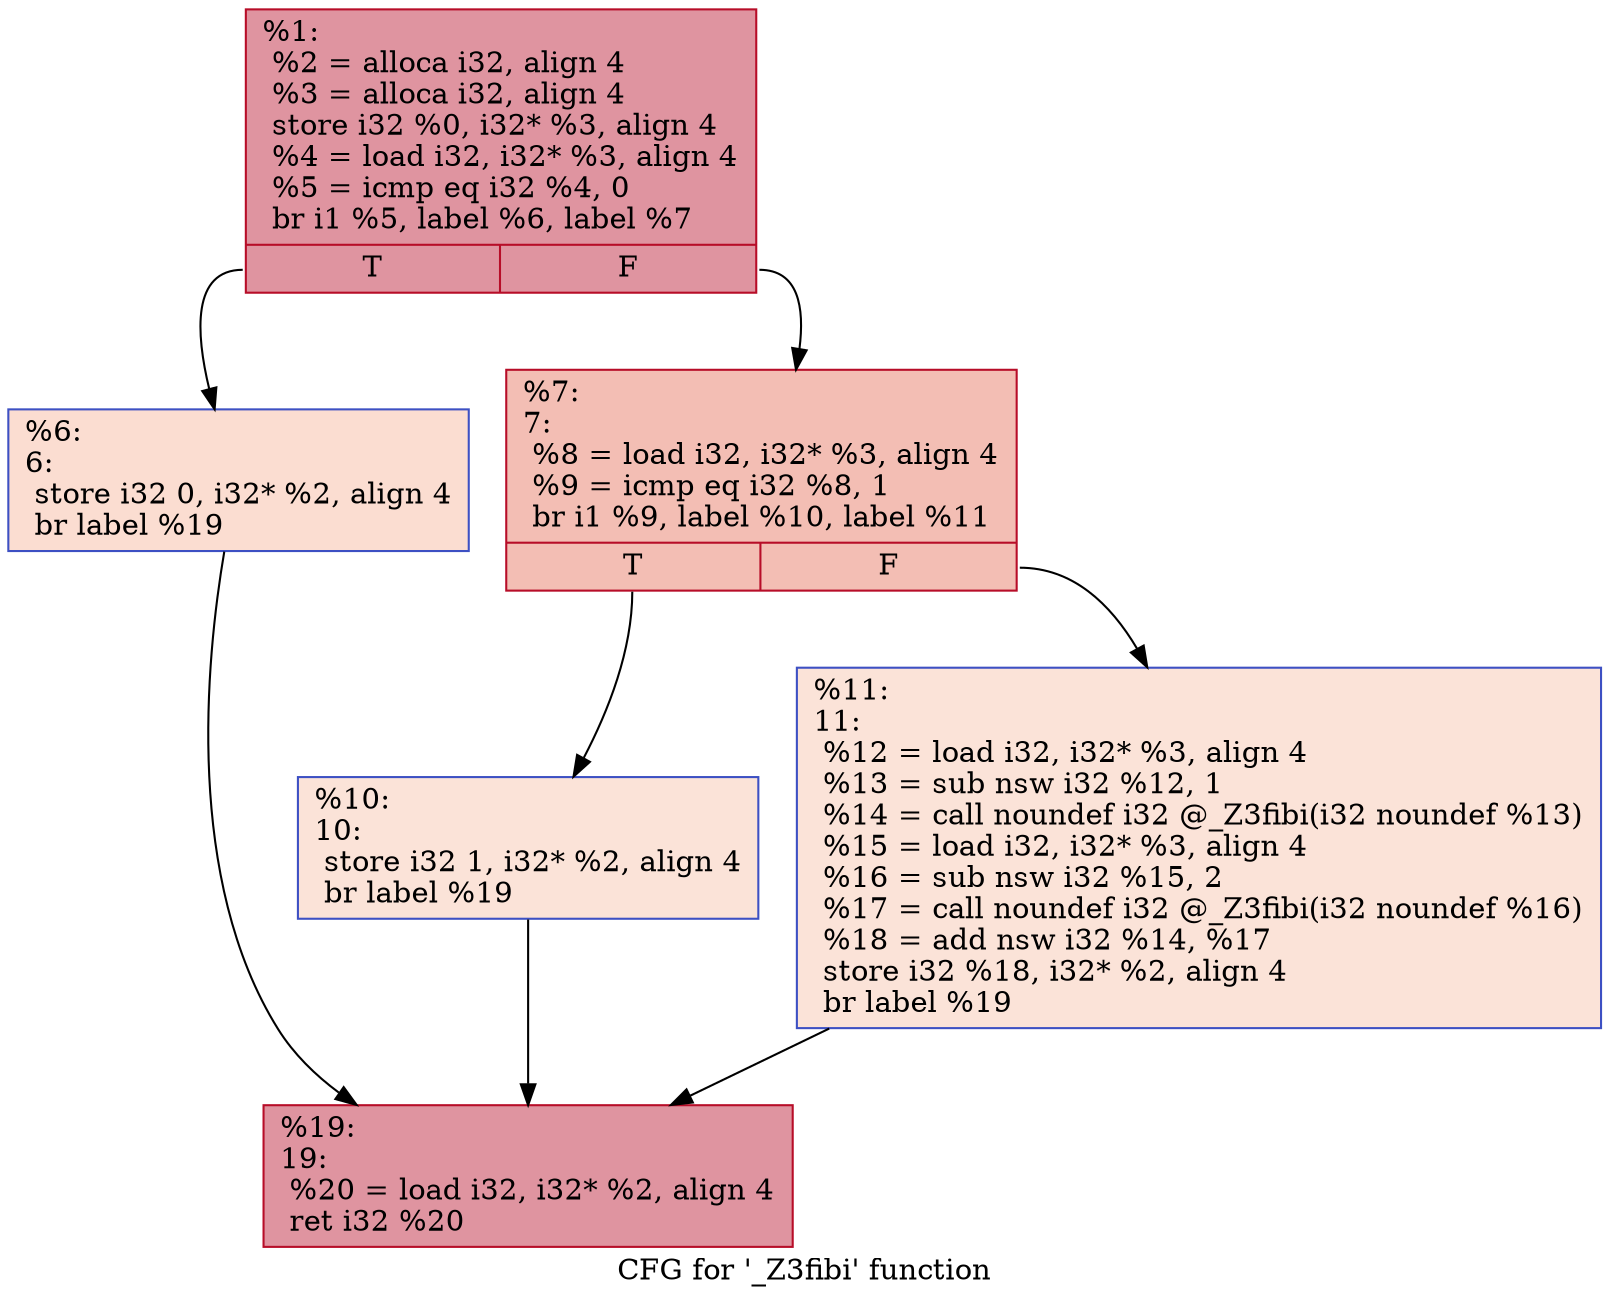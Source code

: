 digraph "CFG for '_Z3fibi' function" {
	label="CFG for '_Z3fibi' function";

	Node0xd7b620 [shape=record,color="#b70d28ff", style=filled, fillcolor="#b70d2870",label="{%1:\l  %2 = alloca i32, align 4\l  %3 = alloca i32, align 4\l  store i32 %0, i32* %3, align 4\l  %4 = load i32, i32* %3, align 4\l  %5 = icmp eq i32 %4, 0\l  br i1 %5, label %6, label %7\l|{<s0>T|<s1>F}}"];
	Node0xd7b620:s0 -> Node0xd7b960;
	Node0xd7b620:s1 -> Node0xd7b9b0;
	Node0xd7b960 [shape=record,color="#3d50c3ff", style=filled, fillcolor="#f7b39670",label="{%6:\l6:                                                \l  store i32 0, i32* %2, align 4\l  br label %19\l}"];
	Node0xd7b960 -> Node0xd7bb80;
	Node0xd7b9b0 [shape=record,color="#b70d28ff", style=filled, fillcolor="#e36c5570",label="{%7:\l7:                                                \l  %8 = load i32, i32* %3, align 4\l  %9 = icmp eq i32 %8, 1\l  br i1 %9, label %10, label %11\l|{<s0>T|<s1>F}}"];
	Node0xd7b9b0:s0 -> Node0xd7b880;
	Node0xd7b9b0:s1 -> Node0xd7bdd0;
	Node0xd7b880 [shape=record,color="#3d50c3ff", style=filled, fillcolor="#f6bfa670",label="{%10:\l10:                                               \l  store i32 1, i32* %2, align 4\l  br label %19\l}"];
	Node0xd7b880 -> Node0xd7bb80;
	Node0xd7bdd0 [shape=record,color="#3d50c3ff", style=filled, fillcolor="#f6bfa670",label="{%11:\l11:                                               \l  %12 = load i32, i32* %3, align 4\l  %13 = sub nsw i32 %12, 1\l  %14 = call noundef i32 @_Z3fibi(i32 noundef %13)\l  %15 = load i32, i32* %3, align 4\l  %16 = sub nsw i32 %15, 2\l  %17 = call noundef i32 @_Z3fibi(i32 noundef %16)\l  %18 = add nsw i32 %14, %17\l  store i32 %18, i32* %2, align 4\l  br label %19\l}"];
	Node0xd7bdd0 -> Node0xd7bb80;
	Node0xd7bb80 [shape=record,color="#b70d28ff", style=filled, fillcolor="#b70d2870",label="{%19:\l19:                                               \l  %20 = load i32, i32* %2, align 4\l  ret i32 %20\l}"];
}
